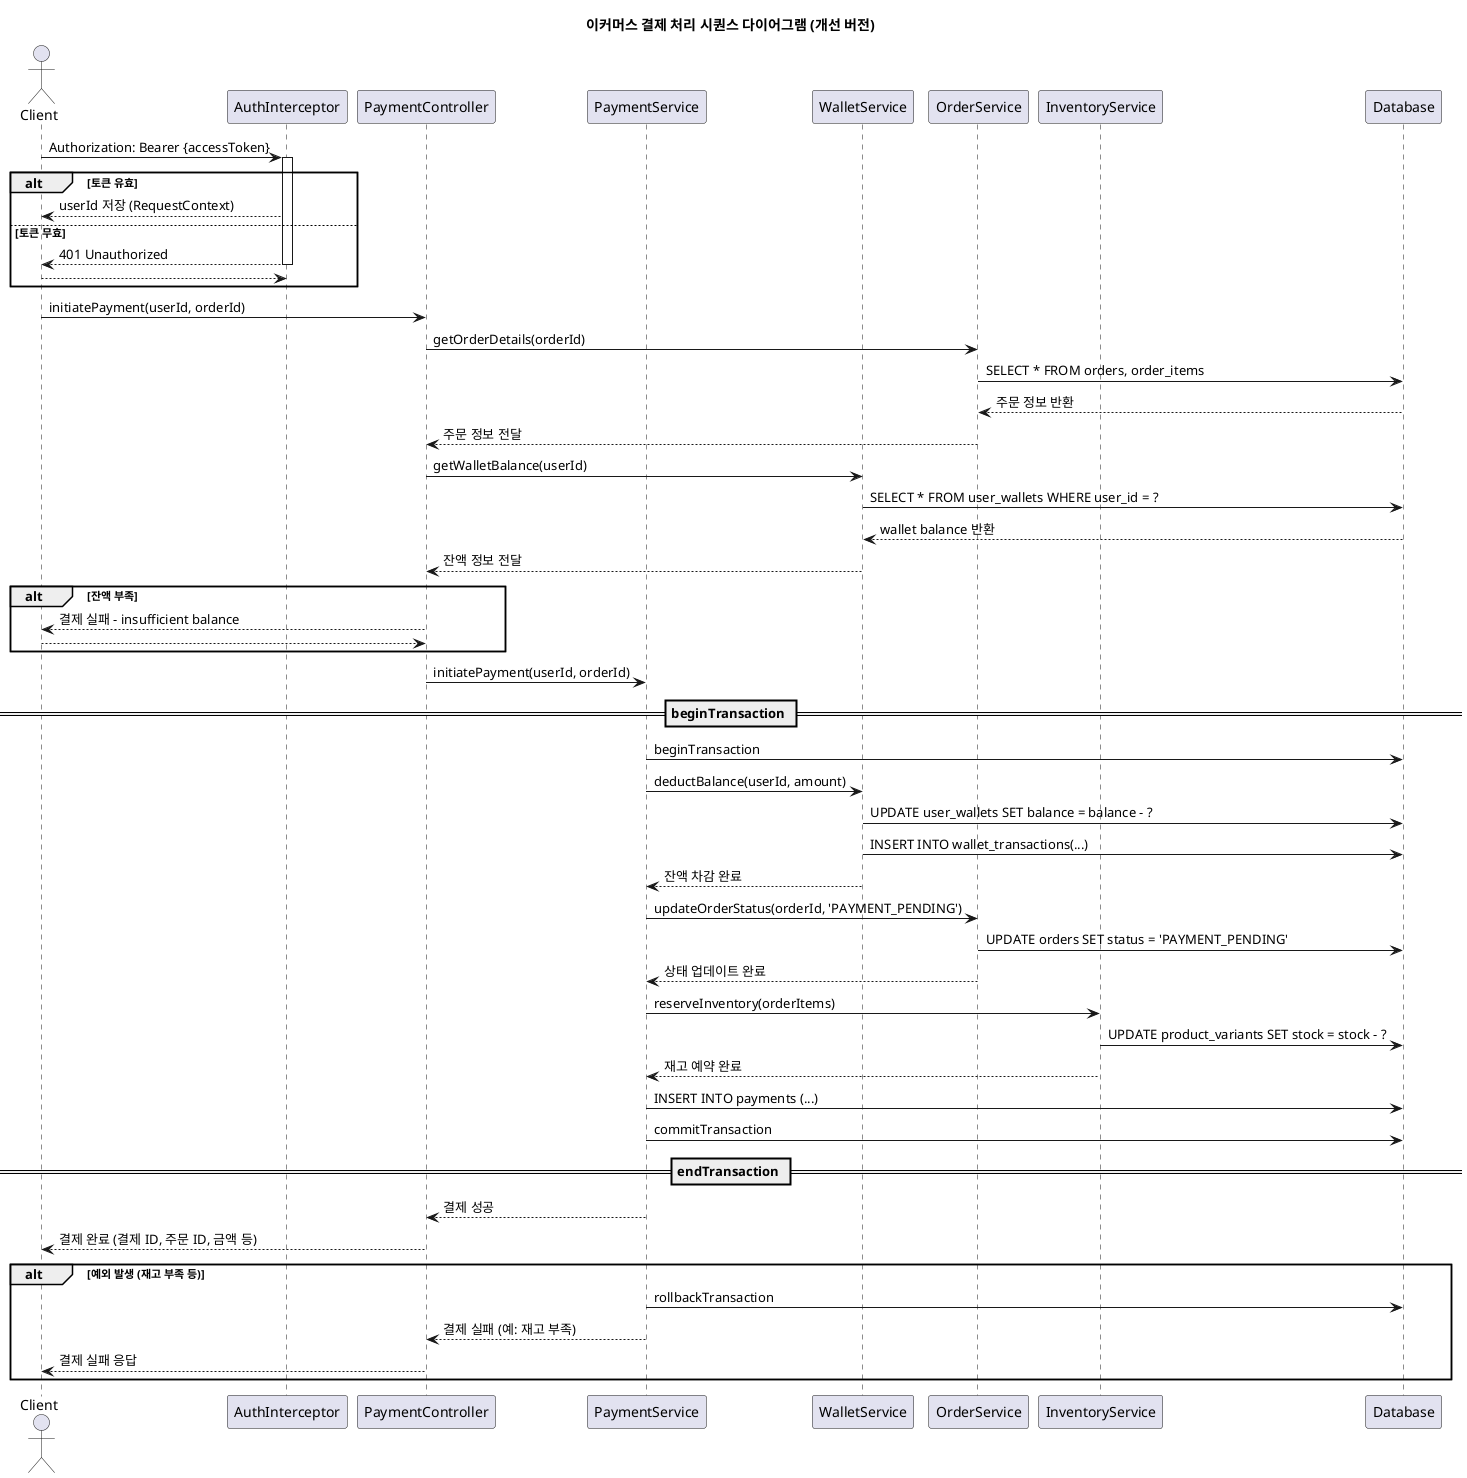 @startuml
title 이커머스 결제 처리 시퀀스 다이어그램 (개선 버전)

actor Client
participant "AuthInterceptor" as Auth
participant "PaymentController" as API
participant "PaymentService" as Payment
participant "WalletService" as Wallet
participant "OrderService" as Order
participant "InventoryService" as Inventory
participant Database

Client -> Auth : Authorization: Bearer {accessToken}
activate Auth
alt 토큰 유효
    Auth --> Client : userId 저장 (RequestContext)
else 토큰 무효
    Auth --> Client : 401 Unauthorized
    deactivate Auth
    return
end
deactivate Auth

Client -> API : initiatePayment(userId, orderId)

API -> Order : getOrderDetails(orderId)
Order -> Database : SELECT * FROM orders, order_items
Database --> Order : 주문 정보 반환
Order --> API : 주문 정보 전달

API -> Wallet : getWalletBalance(userId)
Wallet -> Database : SELECT * FROM user_wallets WHERE user_id = ?
Database --> Wallet : wallet balance 반환
Wallet --> API : 잔액 정보 전달

alt 잔액 부족
    API --> Client : 결제 실패 - insufficient balance
    return
end

API -> Payment : initiatePayment(userId, orderId)

== beginTransaction ==
Payment -> Database : beginTransaction

Payment -> Wallet : deductBalance(userId, amount)
Wallet -> Database : UPDATE user_wallets SET balance = balance - ?
Wallet -> Database : INSERT INTO wallet_transactions(...)
Wallet --> Payment : 잔액 차감 완료

Payment -> Order : updateOrderStatus(orderId, 'PAYMENT_PENDING')
Order -> Database : UPDATE orders SET status = 'PAYMENT_PENDING'
Order --> Payment : 상태 업데이트 완료

Payment -> Inventory : reserveInventory(orderItems)
Inventory -> Database : UPDATE product_variants SET stock = stock - ?
Inventory --> Payment : 재고 예약 완료

Payment -> Database : INSERT INTO payments (...)

Payment -> Database : commitTransaction
== endTransaction ==

Payment --> API : 결제 성공
API --> Client : 결제 완료 (결제 ID, 주문 ID, 금액 등)

alt 예외 발생 (재고 부족 등)
    Payment -> Database : rollbackTransaction
    Payment --> API : 결제 실패 (예: 재고 부족)
    API --> Client : 결제 실패 응답
end

@enduml